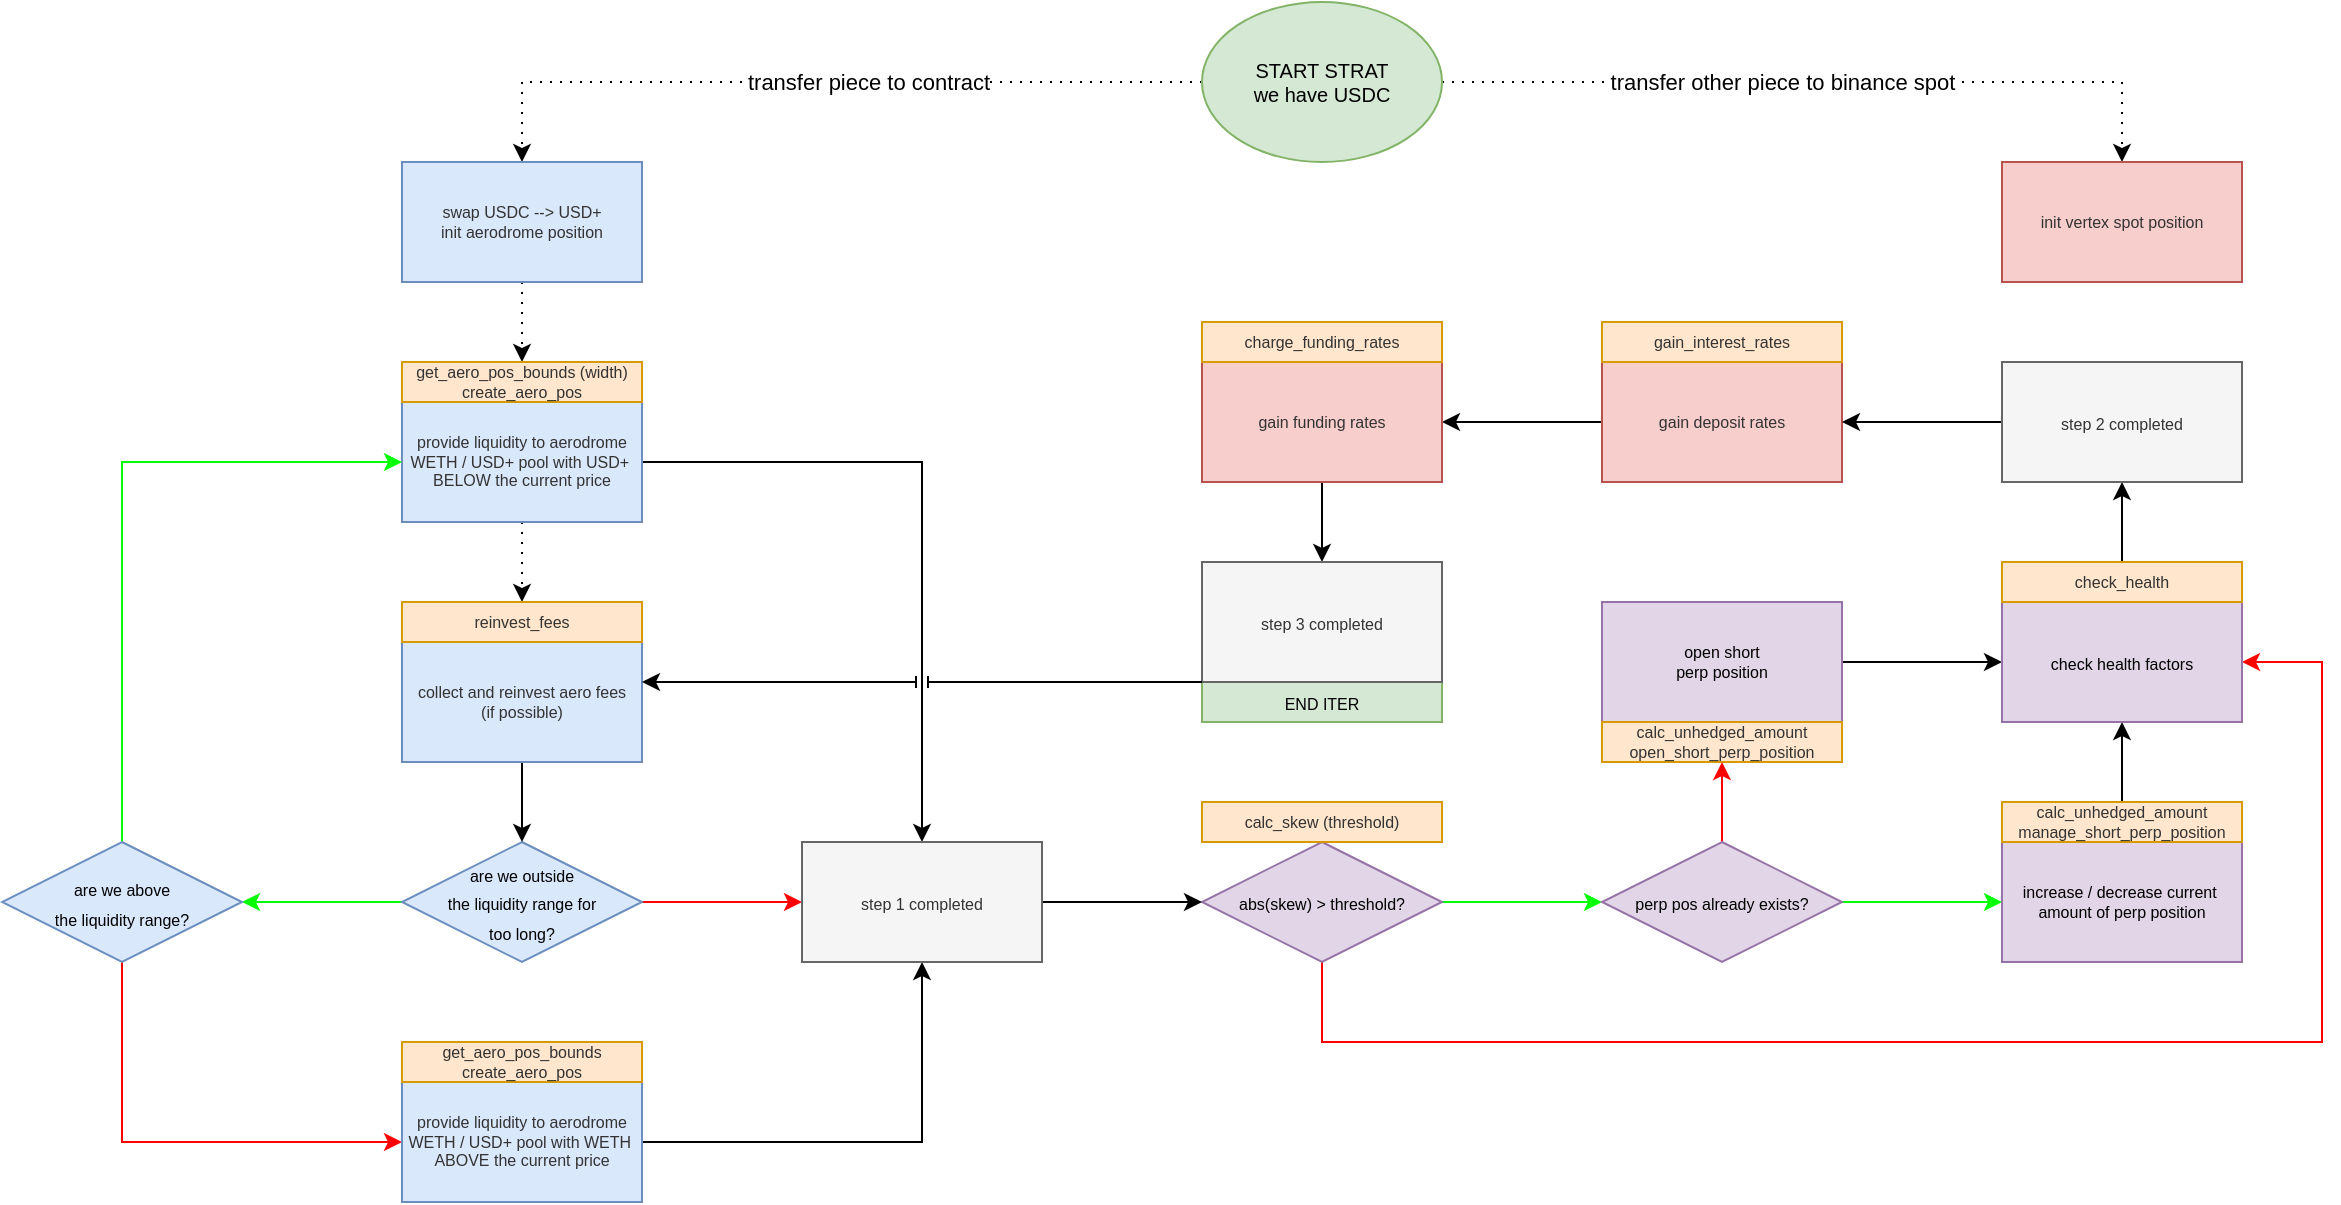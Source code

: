 <mxfile version="26.0.6">
  <diagram name="Страница — 1" id="uFjNMSclytC2V6JuUxzx">
    <mxGraphModel dx="2195" dy="845" grid="1" gridSize="10" guides="1" tooltips="1" connect="1" arrows="1" fold="1" page="1" pageScale="1" pageWidth="827" pageHeight="1169" math="0" shadow="0">
      <root>
        <mxCell id="0" />
        <mxCell id="1" parent="0" />
        <mxCell id="NZzwk0IJtQi6PlE3koVp-53" value="&lt;span style=&quot;font-size: 8px;&quot;&gt;END ITER&lt;/span&gt;" style="rounded=0;whiteSpace=wrap;html=1;fillColor=#d5e8d4;strokeColor=#82b366;" vertex="1" parent="1">
          <mxGeometry x="520" y="440" width="120" height="20" as="geometry" />
        </mxCell>
        <mxCell id="NZzwk0IJtQi6PlE3koVp-54" value="" style="edgeStyle=orthogonalEdgeStyle;rounded=0;orthogonalLoop=1;jettySize=auto;html=1;dashed=1;dashPattern=1 4;" edge="1" parent="1" source="NZzwk0IJtQi6PlE3koVp-57" target="NZzwk0IJtQi6PlE3koVp-59">
          <mxGeometry relative="1" as="geometry">
            <Array as="points">
              <mxPoint x="180" y="140" />
            </Array>
          </mxGeometry>
        </mxCell>
        <mxCell id="NZzwk0IJtQi6PlE3koVp-55" value="transfer piece to contract" style="edgeLabel;html=1;align=center;verticalAlign=middle;resizable=0;points=[];" connectable="0" vertex="1" parent="NZzwk0IJtQi6PlE3koVp-54">
          <mxGeometry x="-0.049" y="-3" relative="1" as="geometry">
            <mxPoint x="13" y="3" as="offset" />
          </mxGeometry>
        </mxCell>
        <mxCell id="NZzwk0IJtQi6PlE3koVp-56" style="edgeStyle=orthogonalEdgeStyle;rounded=0;orthogonalLoop=1;jettySize=auto;html=1;exitX=1;exitY=0.5;exitDx=0;exitDy=0;entryX=0.5;entryY=0;entryDx=0;entryDy=0;dashed=1;dashPattern=1 4;" edge="1" parent="1" source="NZzwk0IJtQi6PlE3koVp-57" target="NZzwk0IJtQi6PlE3koVp-60">
          <mxGeometry relative="1" as="geometry" />
        </mxCell>
        <mxCell id="NZzwk0IJtQi6PlE3koVp-57" value="&lt;span&gt;START STRAT&lt;/span&gt;&lt;br&gt;&lt;div&gt;&lt;font&gt;we have USDC&lt;/font&gt;&lt;/div&gt;" style="ellipse;whiteSpace=wrap;html=1;fillColor=#d5e8d4;strokeColor=#82b366;fontSize=10;" vertex="1" parent="1">
          <mxGeometry x="520" y="100" width="120" height="80" as="geometry" />
        </mxCell>
        <mxCell id="NZzwk0IJtQi6PlE3koVp-58" value="" style="edgeStyle=orthogonalEdgeStyle;rounded=0;orthogonalLoop=1;jettySize=auto;html=1;dashed=1;dashPattern=1 4;" edge="1" parent="1" source="NZzwk0IJtQi6PlE3koVp-59" target="NZzwk0IJtQi6PlE3koVp-64">
          <mxGeometry relative="1" as="geometry" />
        </mxCell>
        <mxCell id="NZzwk0IJtQi6PlE3koVp-59" value="&lt;div style=&quot;color: rgb(51, 51, 51);&quot;&gt;swap&amp;nbsp;&lt;span style=&quot;background-color: initial;&quot;&gt;USDC --&amp;gt; USD+&lt;/span&gt;&lt;/div&gt;&lt;div style=&quot;color: rgb(51, 51, 51);&quot;&gt;&lt;span style=&quot;background-color: initial;&quot;&gt;init aerodrome position&lt;/span&gt;&lt;/div&gt;" style="rounded=0;whiteSpace=wrap;html=1;fillColor=#dae8fc;strokeColor=#6c8ebf;fontSize=8;" vertex="1" parent="1">
          <mxGeometry x="120" y="180" width="120" height="60" as="geometry" />
        </mxCell>
        <mxCell id="NZzwk0IJtQi6PlE3koVp-60" value="&lt;div style=&quot;color: rgb(51, 51, 51);&quot;&gt;init vertex spot position&lt;/div&gt;" style="rounded=0;whiteSpace=wrap;html=1;fillColor=#f8cecc;strokeColor=#b85450;fontSize=8;" vertex="1" parent="1">
          <mxGeometry x="920" y="180" width="120" height="60" as="geometry" />
        </mxCell>
        <mxCell id="NZzwk0IJtQi6PlE3koVp-61" value="" style="edgeStyle=orthogonalEdgeStyle;rounded=0;orthogonalLoop=1;jettySize=auto;html=1;dashed=1;dashPattern=1 4;" edge="1" parent="1" source="NZzwk0IJtQi6PlE3koVp-63">
          <mxGeometry relative="1" as="geometry">
            <mxPoint x="180" y="400" as="targetPoint" />
          </mxGeometry>
        </mxCell>
        <mxCell id="NZzwk0IJtQi6PlE3koVp-62" style="edgeStyle=orthogonalEdgeStyle;rounded=0;orthogonalLoop=1;jettySize=auto;html=1;entryX=0.5;entryY=0;entryDx=0;entryDy=0;" edge="1" parent="1" source="NZzwk0IJtQi6PlE3koVp-63" target="NZzwk0IJtQi6PlE3koVp-91">
          <mxGeometry relative="1" as="geometry" />
        </mxCell>
        <mxCell id="NZzwk0IJtQi6PlE3koVp-63" value="&lt;div style=&quot;color: rgb(51, 51, 51);&quot;&gt;&lt;div&gt;provide liquidity to aerodrome WETH / USD+ pool with USD+&amp;nbsp;&lt;/div&gt;&lt;div&gt;BELOW the current price&lt;/div&gt;&lt;/div&gt;" style="rounded=0;whiteSpace=wrap;html=1;fillColor=#dae8fc;strokeColor=#6c8ebf;fontSize=8;" vertex="1" parent="1">
          <mxGeometry x="120" y="300" width="120" height="60" as="geometry" />
        </mxCell>
        <mxCell id="NZzwk0IJtQi6PlE3koVp-64" value="&lt;div style=&quot;color: rgb(51, 51, 51);&quot;&gt;&lt;span style=&quot;background-color: initial;&quot;&gt;get_aero_pos_bounds (width)&lt;/span&gt;&lt;span style=&quot;background-color: initial;&quot;&gt;&lt;br&gt;&lt;/span&gt;&lt;/div&gt;&lt;div style=&quot;color: rgb(51, 51, 51);&quot;&gt;&lt;span style=&quot;background-color: initial;&quot;&gt;create_aero_pos&lt;/span&gt;&lt;/div&gt;" style="rounded=0;whiteSpace=wrap;html=1;fillColor=#ffe6cc;strokeColor=#d79b00;fontSize=8;" vertex="1" parent="1">
          <mxGeometry x="120" y="280" width="120" height="20" as="geometry" />
        </mxCell>
        <mxCell id="NZzwk0IJtQi6PlE3koVp-65" style="edgeStyle=orthogonalEdgeStyle;rounded=0;orthogonalLoop=1;jettySize=auto;html=1;entryX=0;entryY=0.5;entryDx=0;entryDy=0;strokeColor=#00ff00;" edge="1" parent="1" source="NZzwk0IJtQi6PlE3koVp-67" target="NZzwk0IJtQi6PlE3koVp-74">
          <mxGeometry relative="1" as="geometry" />
        </mxCell>
        <mxCell id="NZzwk0IJtQi6PlE3koVp-66" style="edgeStyle=orthogonalEdgeStyle;rounded=0;orthogonalLoop=1;jettySize=auto;html=1;exitX=0.5;exitY=1;exitDx=0;exitDy=0;entryX=1;entryY=0.5;entryDx=0;entryDy=0;strokeColor=#ff0000;" edge="1" parent="1" source="NZzwk0IJtQi6PlE3koVp-67" target="NZzwk0IJtQi6PlE3koVp-92">
          <mxGeometry relative="1" as="geometry">
            <Array as="points">
              <mxPoint x="580" y="620" />
              <mxPoint x="1080" y="620" />
              <mxPoint x="1080" y="430" />
            </Array>
          </mxGeometry>
        </mxCell>
        <mxCell id="NZzwk0IJtQi6PlE3koVp-67" value="&lt;font style=&quot;font-size: 8px;&quot;&gt;abs(skew) &amp;gt; threshold?&lt;/font&gt;" style="rhombus;whiteSpace=wrap;html=1;fillColor=#e1d5e7;strokeColor=#9673a6;" vertex="1" parent="1">
          <mxGeometry x="520" y="520" width="120" height="60" as="geometry" />
        </mxCell>
        <mxCell id="NZzwk0IJtQi6PlE3koVp-68" value="&lt;div style=&quot;color: rgb(51, 51, 51);&quot;&gt;&lt;span style=&quot;background-color: initial;&quot;&gt;calc_skew (threshold)&lt;/span&gt;&lt;span style=&quot;background-color: initial;&quot;&gt;&lt;br&gt;&lt;/span&gt;&lt;/div&gt;" style="rounded=0;whiteSpace=wrap;html=1;fillColor=#ffe6cc;strokeColor=#d79b00;fontSize=8;" vertex="1" parent="1">
          <mxGeometry x="520" y="500" width="120" height="20" as="geometry" />
        </mxCell>
        <mxCell id="NZzwk0IJtQi6PlE3koVp-69" value="" style="edgeStyle=orthogonalEdgeStyle;rounded=0;orthogonalLoop=1;jettySize=auto;html=1;" edge="1" parent="1" source="NZzwk0IJtQi6PlE3koVp-70" target="NZzwk0IJtQi6PlE3koVp-92">
          <mxGeometry relative="1" as="geometry" />
        </mxCell>
        <mxCell id="NZzwk0IJtQi6PlE3koVp-70" value="open short&lt;div&gt;perp position&lt;/div&gt;" style="rounded=0;whiteSpace=wrap;html=1;fontSize=8;fillColor=#e1d5e7;strokeColor=#9673a6;" vertex="1" parent="1">
          <mxGeometry x="720" y="400" width="120" height="60" as="geometry" />
        </mxCell>
        <mxCell id="NZzwk0IJtQi6PlE3koVp-71" value="&lt;div style=&quot;color: rgb(51, 51, 51);&quot;&gt;&lt;span style=&quot;background-color: initial;&quot;&gt;calc_unhedged_amount&lt;/span&gt;&lt;/div&gt;&lt;div style=&quot;color: rgb(51, 51, 51);&quot;&gt;&lt;span style=&quot;background-color: initial;&quot;&gt;open_short_perp_position&lt;/span&gt;&lt;/div&gt;" style="rounded=0;whiteSpace=wrap;html=1;fillColor=#ffe6cc;strokeColor=#d79b00;fontSize=8;" vertex="1" parent="1">
          <mxGeometry x="720" y="460" width="120" height="20" as="geometry" />
        </mxCell>
        <mxCell id="NZzwk0IJtQi6PlE3koVp-72" value="" style="edgeStyle=orthogonalEdgeStyle;rounded=0;orthogonalLoop=1;jettySize=auto;html=1;entryX=0;entryY=0.5;entryDx=0;entryDy=0;strokeColor=#00ff00;" edge="1" parent="1" source="NZzwk0IJtQi6PlE3koVp-74" target="NZzwk0IJtQi6PlE3koVp-75">
          <mxGeometry relative="1" as="geometry" />
        </mxCell>
        <mxCell id="NZzwk0IJtQi6PlE3koVp-73" value="" style="edgeStyle=orthogonalEdgeStyle;rounded=0;orthogonalLoop=1;jettySize=auto;html=1;strokeColor=#ff0000;" edge="1" parent="1" source="NZzwk0IJtQi6PlE3koVp-74" target="NZzwk0IJtQi6PlE3koVp-71">
          <mxGeometry relative="1" as="geometry" />
        </mxCell>
        <mxCell id="NZzwk0IJtQi6PlE3koVp-74" value="&lt;font style=&quot;font-size: 8px;&quot;&gt;perp pos already exists?&lt;/font&gt;" style="rhombus;whiteSpace=wrap;html=1;fillColor=#e1d5e7;strokeColor=#9673a6;" vertex="1" parent="1">
          <mxGeometry x="720" y="520" width="120" height="60" as="geometry" />
        </mxCell>
        <mxCell id="NZzwk0IJtQi6PlE3koVp-75" value="increase / decrease current&amp;nbsp; amount of&amp;nbsp;&lt;span style=&quot;background-color: initial;&quot;&gt;perp position&lt;/span&gt;" style="rounded=0;whiteSpace=wrap;html=1;fontSize=8;fillColor=#e1d5e7;strokeColor=#9673a6;" vertex="1" parent="1">
          <mxGeometry x="920" y="520" width="120" height="60" as="geometry" />
        </mxCell>
        <mxCell id="NZzwk0IJtQi6PlE3koVp-76" value="" style="edgeStyle=orthogonalEdgeStyle;rounded=0;orthogonalLoop=1;jettySize=auto;html=1;" edge="1" parent="1" source="NZzwk0IJtQi6PlE3koVp-77" target="NZzwk0IJtQi6PlE3koVp-92">
          <mxGeometry relative="1" as="geometry" />
        </mxCell>
        <mxCell id="NZzwk0IJtQi6PlE3koVp-77" value="&lt;div style=&quot;color: rgb(51, 51, 51);&quot;&gt;calc_unhedged_amount&lt;span style=&quot;background-color: initial;&quot;&gt;&lt;br&gt;&lt;/span&gt;&lt;/div&gt;&lt;div style=&quot;color: rgb(51, 51, 51);&quot;&gt;&lt;span style=&quot;background-color: initial;&quot;&gt;manage_short_perp_position&lt;/span&gt;&lt;/div&gt;" style="rounded=0;whiteSpace=wrap;html=1;fillColor=#ffe6cc;strokeColor=#d79b00;fontSize=8;" vertex="1" parent="1">
          <mxGeometry x="920" y="500" width="120" height="20" as="geometry" />
        </mxCell>
        <mxCell id="NZzwk0IJtQi6PlE3koVp-78" value="" style="edgeStyle=orthogonalEdgeStyle;rounded=0;orthogonalLoop=1;jettySize=auto;html=1;strokeColor=#00ff00;" edge="1" parent="1" source="NZzwk0IJtQi6PlE3koVp-80" target="NZzwk0IJtQi6PlE3koVp-83">
          <mxGeometry relative="1" as="geometry" />
        </mxCell>
        <mxCell id="NZzwk0IJtQi6PlE3koVp-79" style="edgeStyle=orthogonalEdgeStyle;rounded=0;orthogonalLoop=1;jettySize=auto;html=1;strokeColor=#FF0000;" edge="1" parent="1" source="NZzwk0IJtQi6PlE3koVp-80" target="NZzwk0IJtQi6PlE3koVp-91">
          <mxGeometry relative="1" as="geometry" />
        </mxCell>
        <mxCell id="NZzwk0IJtQi6PlE3koVp-80" value="&lt;font style=&quot;font-size: 8px;&quot;&gt;are we outside&lt;/font&gt;&lt;div&gt;&lt;span style=&quot;font-size: 8px;&quot;&gt;the liquidity&amp;nbsp;&lt;/span&gt;&lt;span style=&quot;font-size: 8px;&quot;&gt;range for&lt;/span&gt;&lt;/div&gt;&lt;div&gt;&lt;span style=&quot;font-size: 8px;&quot;&gt;too long?&lt;/span&gt;&lt;/div&gt;" style="rhombus;whiteSpace=wrap;html=1;fillColor=#dae8fc;strokeColor=#6c8ebf;spacing=2;labelBorderColor=none;labelBackgroundColor=none;textShadow=0;" vertex="1" parent="1">
          <mxGeometry x="120" y="520" width="120" height="60" as="geometry" />
        </mxCell>
        <mxCell id="NZzwk0IJtQi6PlE3koVp-81" style="edgeStyle=orthogonalEdgeStyle;rounded=0;orthogonalLoop=1;jettySize=auto;html=1;entryX=0;entryY=0.5;entryDx=0;entryDy=0;strokeColor=#00ff00;" edge="1" parent="1" source="NZzwk0IJtQi6PlE3koVp-83" target="NZzwk0IJtQi6PlE3koVp-63">
          <mxGeometry relative="1" as="geometry">
            <Array as="points">
              <mxPoint x="-20" y="330" />
            </Array>
          </mxGeometry>
        </mxCell>
        <mxCell id="NZzwk0IJtQi6PlE3koVp-82" style="edgeStyle=orthogonalEdgeStyle;rounded=0;orthogonalLoop=1;jettySize=auto;html=1;entryX=0;entryY=0.5;entryDx=0;entryDy=0;strokeColor=#ff0000;" edge="1" parent="1" source="NZzwk0IJtQi6PlE3koVp-83" target="NZzwk0IJtQi6PlE3koVp-85">
          <mxGeometry relative="1" as="geometry">
            <Array as="points">
              <mxPoint x="-20" y="670" />
            </Array>
          </mxGeometry>
        </mxCell>
        <mxCell id="NZzwk0IJtQi6PlE3koVp-83" value="&lt;span style=&quot;font-size: 8px;&quot;&gt;are we above&lt;/span&gt;&lt;div&gt;&lt;span style=&quot;font-size: 8px;&quot;&gt;the liquidity range?&lt;/span&gt;&lt;/div&gt;" style="rhombus;whiteSpace=wrap;html=1;fillColor=#dae8fc;strokeColor=#6c8ebf;spacing=2;labelBorderColor=none;labelBackgroundColor=none;textShadow=0;" vertex="1" parent="1">
          <mxGeometry x="-80" y="520" width="120" height="60" as="geometry" />
        </mxCell>
        <mxCell id="NZzwk0IJtQi6PlE3koVp-84" value="" style="edgeStyle=orthogonalEdgeStyle;rounded=0;orthogonalLoop=1;jettySize=auto;html=1;" edge="1" parent="1" source="NZzwk0IJtQi6PlE3koVp-85" target="NZzwk0IJtQi6PlE3koVp-91">
          <mxGeometry relative="1" as="geometry" />
        </mxCell>
        <mxCell id="NZzwk0IJtQi6PlE3koVp-85" value="&lt;div style=&quot;color: rgb(51, 51, 51);&quot;&gt;&lt;div&gt;provide liquidity to aerodrome WETH / USD+ pool with WETH&amp;nbsp;&lt;/div&gt;&lt;div&gt;ABOVE the current price&lt;/div&gt;&lt;/div&gt;" style="rounded=0;whiteSpace=wrap;html=1;fillColor=#dae8fc;strokeColor=#6c8ebf;fontSize=8;" vertex="1" parent="1">
          <mxGeometry x="120" y="640" width="120" height="60" as="geometry" />
        </mxCell>
        <mxCell id="NZzwk0IJtQi6PlE3koVp-86" value="&lt;div style=&quot;color: rgb(51, 51, 51);&quot;&gt;&lt;span style=&quot;background-color: initial;&quot;&gt;get_aero_pos_bounds&lt;/span&gt;&lt;span style=&quot;background-color: initial;&quot;&gt;&lt;br&gt;&lt;/span&gt;&lt;/div&gt;&lt;div style=&quot;color: rgb(51, 51, 51);&quot;&gt;&lt;span style=&quot;background-color: initial;&quot;&gt;create_aero_pos&lt;/span&gt;&lt;/div&gt;" style="rounded=0;whiteSpace=wrap;html=1;fillColor=#ffe6cc;strokeColor=#d79b00;fontSize=8;" vertex="1" parent="1">
          <mxGeometry x="120" y="620" width="120" height="20" as="geometry" />
        </mxCell>
        <mxCell id="NZzwk0IJtQi6PlE3koVp-87" value="" style="edgeStyle=orthogonalEdgeStyle;rounded=0;orthogonalLoop=1;jettySize=auto;html=1;" edge="1" parent="1" source="NZzwk0IJtQi6PlE3koVp-88" target="NZzwk0IJtQi6PlE3koVp-80">
          <mxGeometry relative="1" as="geometry" />
        </mxCell>
        <mxCell id="NZzwk0IJtQi6PlE3koVp-88" value="&lt;div style=&quot;color: rgb(51, 51, 51);&quot;&gt;&lt;div&gt;collect and reinvest aero fees&lt;/div&gt;&lt;div&gt;(if possible)&lt;/div&gt;&lt;/div&gt;" style="rounded=0;whiteSpace=wrap;html=1;fillColor=#dae8fc;strokeColor=#6c8ebf;fontSize=8;" vertex="1" parent="1">
          <mxGeometry x="120" y="420" width="120" height="60" as="geometry" />
        </mxCell>
        <mxCell id="NZzwk0IJtQi6PlE3koVp-89" value="&lt;div style=&quot;color: rgb(51, 51, 51);&quot;&gt;reinvest_fees&lt;/div&gt;" style="rounded=0;whiteSpace=wrap;html=1;fillColor=#ffe6cc;strokeColor=#d79b00;fontSize=8;" vertex="1" parent="1">
          <mxGeometry x="120" y="400" width="120" height="20" as="geometry" />
        </mxCell>
        <mxCell id="NZzwk0IJtQi6PlE3koVp-90" style="edgeStyle=orthogonalEdgeStyle;rounded=0;orthogonalLoop=1;jettySize=auto;html=1;exitX=1;exitY=0.5;exitDx=0;exitDy=0;entryX=0;entryY=0.5;entryDx=0;entryDy=0;" edge="1" parent="1" source="NZzwk0IJtQi6PlE3koVp-91" target="NZzwk0IJtQi6PlE3koVp-67">
          <mxGeometry relative="1" as="geometry" />
        </mxCell>
        <mxCell id="NZzwk0IJtQi6PlE3koVp-91" value="&lt;font style=&quot;font-size: 8px;&quot;&gt;step 1 completed&lt;/font&gt;" style="rounded=0;whiteSpace=wrap;html=1;fillColor=#f5f5f5;fontColor=#333333;strokeColor=#666666;" vertex="1" parent="1">
          <mxGeometry x="320" y="520" width="120" height="60" as="geometry" />
        </mxCell>
        <mxCell id="NZzwk0IJtQi6PlE3koVp-92" value="&lt;font style=&quot;font-size: 8px;&quot;&gt;check health factors&lt;/font&gt;" style="rounded=0;whiteSpace=wrap;html=1;fillColor=#e1d5e7;strokeColor=#9673a6;" vertex="1" parent="1">
          <mxGeometry x="920" y="400" width="120" height="60" as="geometry" />
        </mxCell>
        <mxCell id="NZzwk0IJtQi6PlE3koVp-93" style="edgeStyle=orthogonalEdgeStyle;rounded=0;orthogonalLoop=1;jettySize=auto;html=1;exitX=0;exitY=0.5;exitDx=0;exitDy=0;entryX=1;entryY=0.5;entryDx=0;entryDy=0;" edge="1" parent="1" source="NZzwk0IJtQi6PlE3koVp-94" target="NZzwk0IJtQi6PlE3koVp-97">
          <mxGeometry relative="1" as="geometry" />
        </mxCell>
        <mxCell id="NZzwk0IJtQi6PlE3koVp-94" value="&lt;div style=&quot;color: rgb(51, 51, 51);&quot;&gt;gain deposit rates&lt;br&gt;&lt;/div&gt;" style="rounded=0;whiteSpace=wrap;html=1;fillColor=#f8cecc;strokeColor=#b85450;fontSize=8;" vertex="1" parent="1">
          <mxGeometry x="720" y="280" width="120" height="60" as="geometry" />
        </mxCell>
        <mxCell id="NZzwk0IJtQi6PlE3koVp-95" value="&lt;div style=&quot;color: rgb(51, 51, 51);&quot;&gt;gain_interest_rates&lt;/div&gt;" style="rounded=0;whiteSpace=wrap;html=1;fillColor=#ffe6cc;strokeColor=#d79b00;fontSize=8;" vertex="1" parent="1">
          <mxGeometry x="720" y="260" width="120" height="20" as="geometry" />
        </mxCell>
        <mxCell id="NZzwk0IJtQi6PlE3koVp-96" style="edgeStyle=orthogonalEdgeStyle;rounded=0;orthogonalLoop=1;jettySize=auto;html=1;entryX=0.5;entryY=0;entryDx=0;entryDy=0;" edge="1" parent="1" source="NZzwk0IJtQi6PlE3koVp-97" target="NZzwk0IJtQi6PlE3koVp-103">
          <mxGeometry relative="1" as="geometry" />
        </mxCell>
        <mxCell id="NZzwk0IJtQi6PlE3koVp-97" value="&lt;div style=&quot;color: rgb(51, 51, 51);&quot;&gt;gain funding rates&lt;br&gt;&lt;/div&gt;" style="rounded=0;whiteSpace=wrap;html=1;fillColor=#f8cecc;strokeColor=#b85450;fontSize=8;" vertex="1" parent="1">
          <mxGeometry x="520" y="280" width="120" height="60" as="geometry" />
        </mxCell>
        <mxCell id="NZzwk0IJtQi6PlE3koVp-98" value="&lt;div style=&quot;color: rgb(51, 51, 51);&quot;&gt;charge_funding_rates&lt;/div&gt;" style="rounded=0;whiteSpace=wrap;html=1;fillColor=#ffe6cc;strokeColor=#d79b00;fontSize=8;" vertex="1" parent="1">
          <mxGeometry x="520" y="260" width="120" height="20" as="geometry" />
        </mxCell>
        <mxCell id="NZzwk0IJtQi6PlE3koVp-99" value="" style="edgeStyle=orthogonalEdgeStyle;rounded=0;orthogonalLoop=1;jettySize=auto;html=1;" edge="1" parent="1" source="NZzwk0IJtQi6PlE3koVp-100" target="NZzwk0IJtQi6PlE3koVp-102">
          <mxGeometry relative="1" as="geometry" />
        </mxCell>
        <mxCell id="NZzwk0IJtQi6PlE3koVp-100" value="&lt;div style=&quot;color: rgb(51, 51, 51);&quot;&gt;check_health&lt;/div&gt;" style="rounded=0;whiteSpace=wrap;html=1;fillColor=#ffe6cc;strokeColor=#d79b00;fontSize=8;" vertex="1" parent="1">
          <mxGeometry x="920" y="380" width="120" height="20" as="geometry" />
        </mxCell>
        <mxCell id="NZzwk0IJtQi6PlE3koVp-101" style="edgeStyle=orthogonalEdgeStyle;rounded=0;orthogonalLoop=1;jettySize=auto;html=1;entryX=1;entryY=0.5;entryDx=0;entryDy=0;" edge="1" parent="1" source="NZzwk0IJtQi6PlE3koVp-102" target="NZzwk0IJtQi6PlE3koVp-94">
          <mxGeometry relative="1" as="geometry" />
        </mxCell>
        <mxCell id="NZzwk0IJtQi6PlE3koVp-102" value="&lt;font style=&quot;font-size: 8px;&quot;&gt;step 2 completed&lt;/font&gt;" style="rounded=0;whiteSpace=wrap;html=1;fillColor=#f5f5f5;fontColor=#333333;strokeColor=#666666;" vertex="1" parent="1">
          <mxGeometry x="920" y="280" width="120" height="60" as="geometry" />
        </mxCell>
        <mxCell id="NZzwk0IJtQi6PlE3koVp-103" value="&lt;font style=&quot;font-size: 8px;&quot;&gt;step 3 completed&lt;/font&gt;" style="rounded=0;whiteSpace=wrap;html=1;fillColor=#f5f5f5;fontColor=#333333;strokeColor=#666666;" vertex="1" parent="1">
          <mxGeometry x="520" y="380" width="120" height="60" as="geometry" />
        </mxCell>
        <mxCell id="NZzwk0IJtQi6PlE3koVp-104" value="" style="endArrow=classic;html=1;rounded=0;jumpStyle=line;" edge="1" parent="1">
          <mxGeometry width="50" height="50" relative="1" as="geometry">
            <mxPoint x="520" y="440" as="sourcePoint" />
            <mxPoint x="240" y="440" as="targetPoint" />
          </mxGeometry>
        </mxCell>
        <mxCell id="NZzwk0IJtQi6PlE3koVp-105" value="transfer other piece to binance spot" style="edgeLabel;html=1;align=center;verticalAlign=middle;resizable=0;points=[];" connectable="0" vertex="1" parent="1">
          <mxGeometry x="810" y="140" as="geometry" />
        </mxCell>
      </root>
    </mxGraphModel>
  </diagram>
</mxfile>

